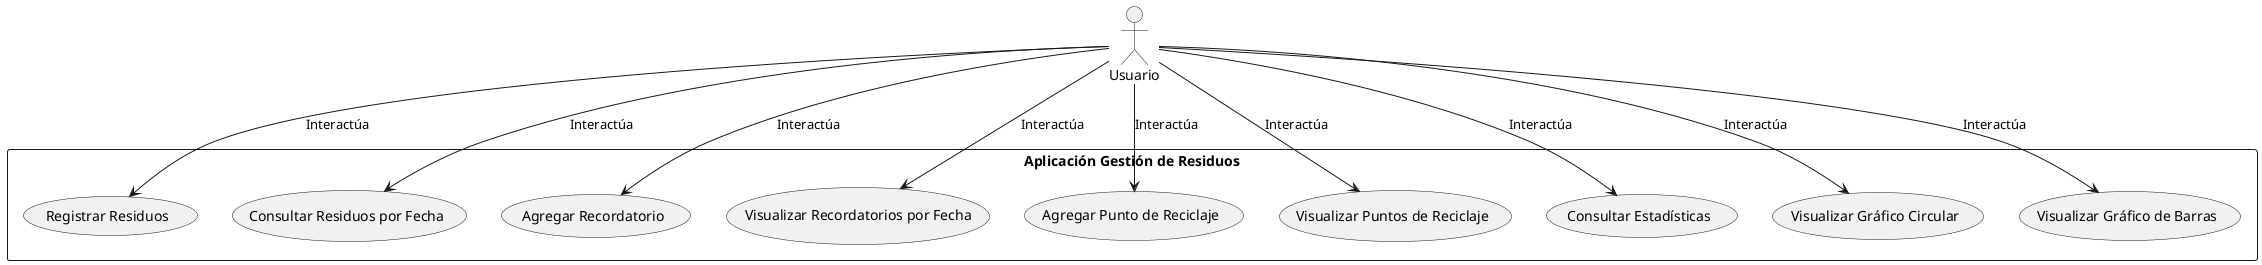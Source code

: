 @startuml
actor Usuario

rectangle "Aplicación Gestión de Residuos" {
    usecase "Registrar Residuos" as UC1
    usecase "Consultar Residuos por Fecha" as UC2
    usecase "Agregar Recordatorio" as UC3
    usecase "Visualizar Recordatorios por Fecha" as UC4
    usecase "Agregar Punto de Reciclaje" as UC5
    usecase "Visualizar Puntos de Reciclaje" as UC6
    usecase "Consultar Estadísticas" as UC7
    usecase "Visualizar Gráfico Circular" as UC8
    usecase "Visualizar Gráfico de Barras" as UC9
}

Usuario --> UC1 : Interactúa
Usuario --> UC2 : Interactúa
Usuario --> UC3 : Interactúa
Usuario --> UC4 : Interactúa
Usuario --> UC5 : Interactúa
Usuario --> UC6 : Interactúa
Usuario --> UC7 : Interactúa
Usuario --> UC8 : Interactúa
Usuario --> UC9 : Interactúa

@enduml
